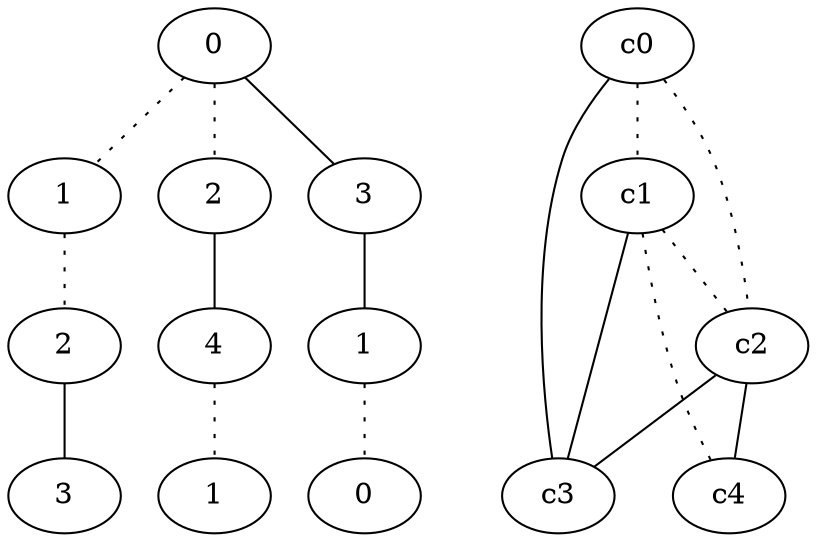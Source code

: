 graph {
a0[label=0];
a1[label=1];
a2[label=2];
a3[label=3];
a4[label=2];
a5[label=4];
a6[label=1];
a7[label=3];
a8[label=1];
a9[label=0];
a0 -- a1 [style=dotted];
a0 -- a4 [style=dotted];
a0 -- a7;
a1 -- a2 [style=dotted];
a2 -- a3;
a4 -- a5;
a5 -- a6 [style=dotted];
a7 -- a8;
a8 -- a9 [style=dotted];
c0 -- c1 [style=dotted];
c0 -- c2 [style=dotted];
c0 -- c3;
c1 -- c2 [style=dotted];
c1 -- c3;
c1 -- c4 [style=dotted];
c2 -- c3;
c2 -- c4;
}
